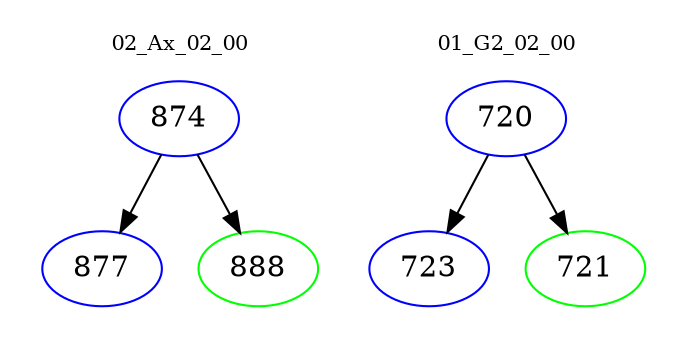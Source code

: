 digraph{
subgraph cluster_0 {
color = white
label = "02_Ax_02_00";
fontsize=10;
T0_874 [label="874", color="blue"]
T0_874 -> T0_877 [color="black"]
T0_877 [label="877", color="blue"]
T0_874 -> T0_888 [color="black"]
T0_888 [label="888", color="green"]
}
subgraph cluster_1 {
color = white
label = "01_G2_02_00";
fontsize=10;
T1_720 [label="720", color="blue"]
T1_720 -> T1_723 [color="black"]
T1_723 [label="723", color="blue"]
T1_720 -> T1_721 [color="black"]
T1_721 [label="721", color="green"]
}
}
